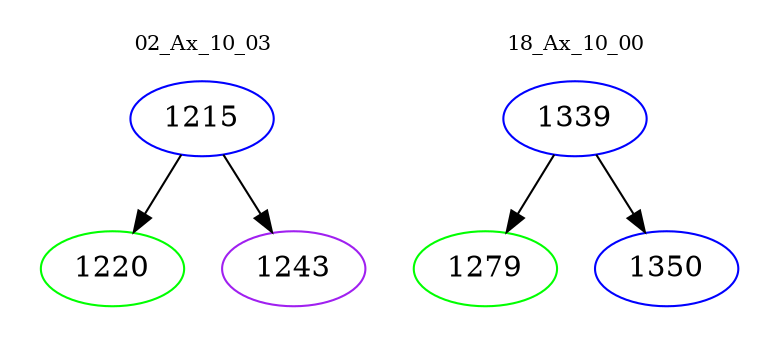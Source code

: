 digraph{
subgraph cluster_0 {
color = white
label = "02_Ax_10_03";
fontsize=10;
T0_1215 [label="1215", color="blue"]
T0_1215 -> T0_1220 [color="black"]
T0_1220 [label="1220", color="green"]
T0_1215 -> T0_1243 [color="black"]
T0_1243 [label="1243", color="purple"]
}
subgraph cluster_1 {
color = white
label = "18_Ax_10_00";
fontsize=10;
T1_1339 [label="1339", color="blue"]
T1_1339 -> T1_1279 [color="black"]
T1_1279 [label="1279", color="green"]
T1_1339 -> T1_1350 [color="black"]
T1_1350 [label="1350", color="blue"]
}
}
